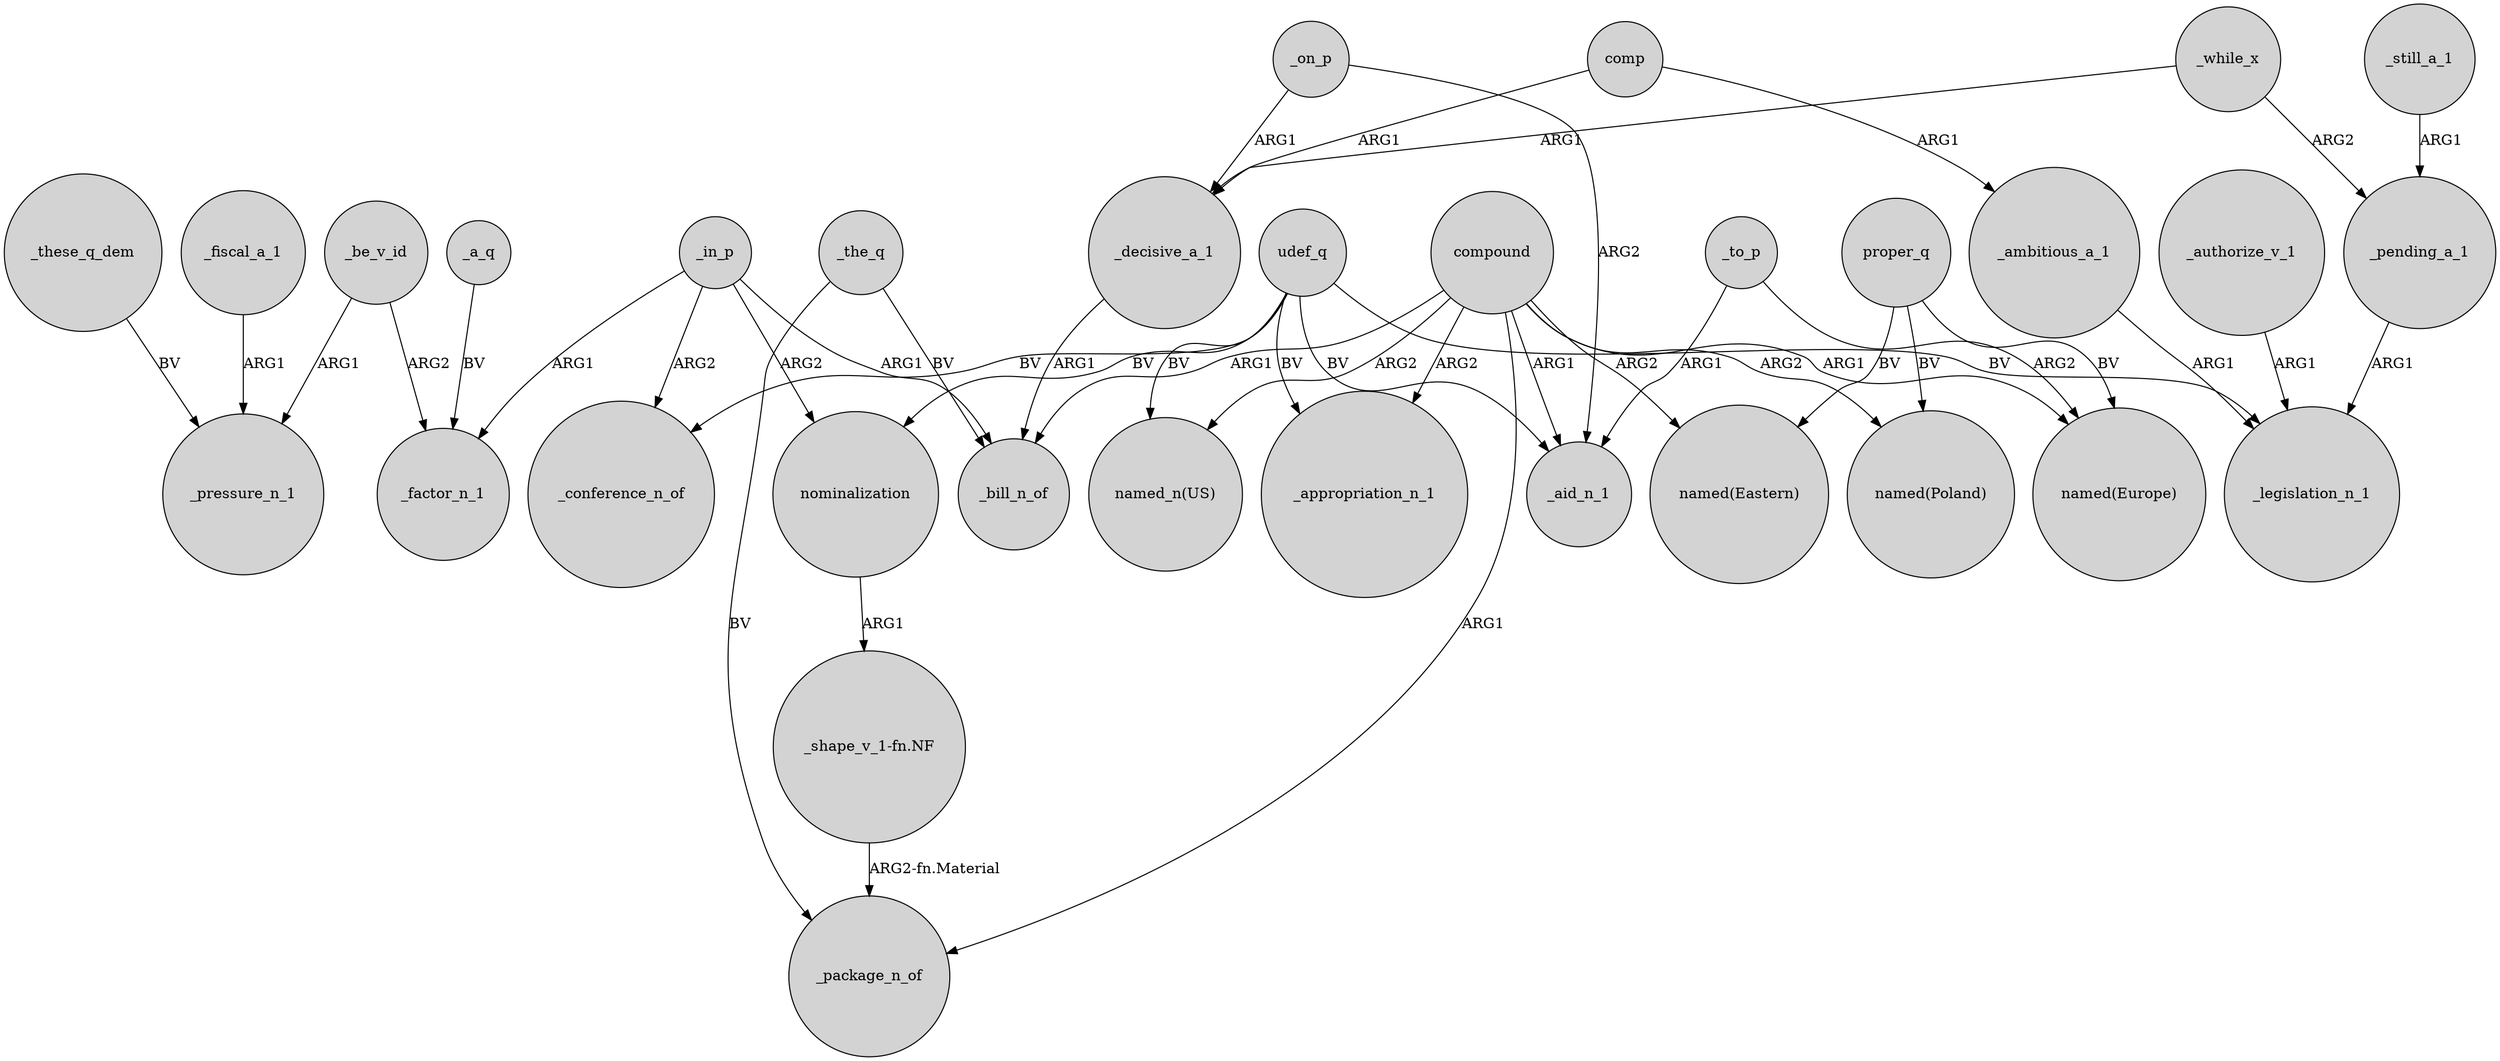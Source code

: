 digraph {
	node [shape=circle style=filled]
	_these_q_dem -> _pressure_n_1 [label=BV]
	_in_p -> _factor_n_1 [label=ARG1]
	"_shape_v_1-fn.NF" -> _package_n_of [label="ARG2-fn.Material"]
	_the_q -> _bill_n_of [label=BV]
	_while_x -> _decisive_a_1 [label=ARG1]
	_be_v_id -> _pressure_n_1 [label=ARG1]
	nominalization -> "_shape_v_1-fn.NF" [label=ARG1]
	udef_q -> "named_n(US)" [label=BV]
	_the_q -> _package_n_of [label=BV]
	compound -> _bill_n_of [label=ARG1]
	_a_q -> _factor_n_1 [label=BV]
	udef_q -> _conference_n_of [label=BV]
	_authorize_v_1 -> _legislation_n_1 [label=ARG1]
	comp -> _decisive_a_1 [label=ARG1]
	compound -> "named(Eastern)" [label=ARG2]
	_decisive_a_1 -> _bill_n_of [label=ARG1]
	udef_q -> _appropriation_n_1 [label=BV]
	compound -> "named_n(US)" [label=ARG2]
	proper_q -> "named(Eastern)" [label=BV]
	compound -> _aid_n_1 [label=ARG1]
	proper_q -> "named(Poland)" [label=BV]
	compound -> "named(Europe)" [label=ARG1]
	compound -> _package_n_of [label=ARG1]
	_ambitious_a_1 -> _legislation_n_1 [label=ARG1]
	_be_v_id -> _factor_n_1 [label=ARG2]
	proper_q -> "named(Europe)" [label=BV]
	_while_x -> _pending_a_1 [label=ARG2]
	_on_p -> _aid_n_1 [label=ARG2]
	udef_q -> nominalization [label=BV]
	_in_p -> _conference_n_of [label=ARG2]
	compound -> _appropriation_n_1 [label=ARG2]
	_in_p -> _bill_n_of [label=ARG1]
	_to_p -> "named(Europe)" [label=ARG2]
	udef_q -> _aid_n_1 [label=BV]
	compound -> "named(Poland)" [label=ARG2]
	udef_q -> _legislation_n_1 [label=BV]
	_in_p -> nominalization [label=ARG2]
	_fiscal_a_1 -> _pressure_n_1 [label=ARG1]
	_on_p -> _decisive_a_1 [label=ARG1]
	_pending_a_1 -> _legislation_n_1 [label=ARG1]
	comp -> _ambitious_a_1 [label=ARG1]
	_to_p -> _aid_n_1 [label=ARG1]
	_still_a_1 -> _pending_a_1 [label=ARG1]
}
